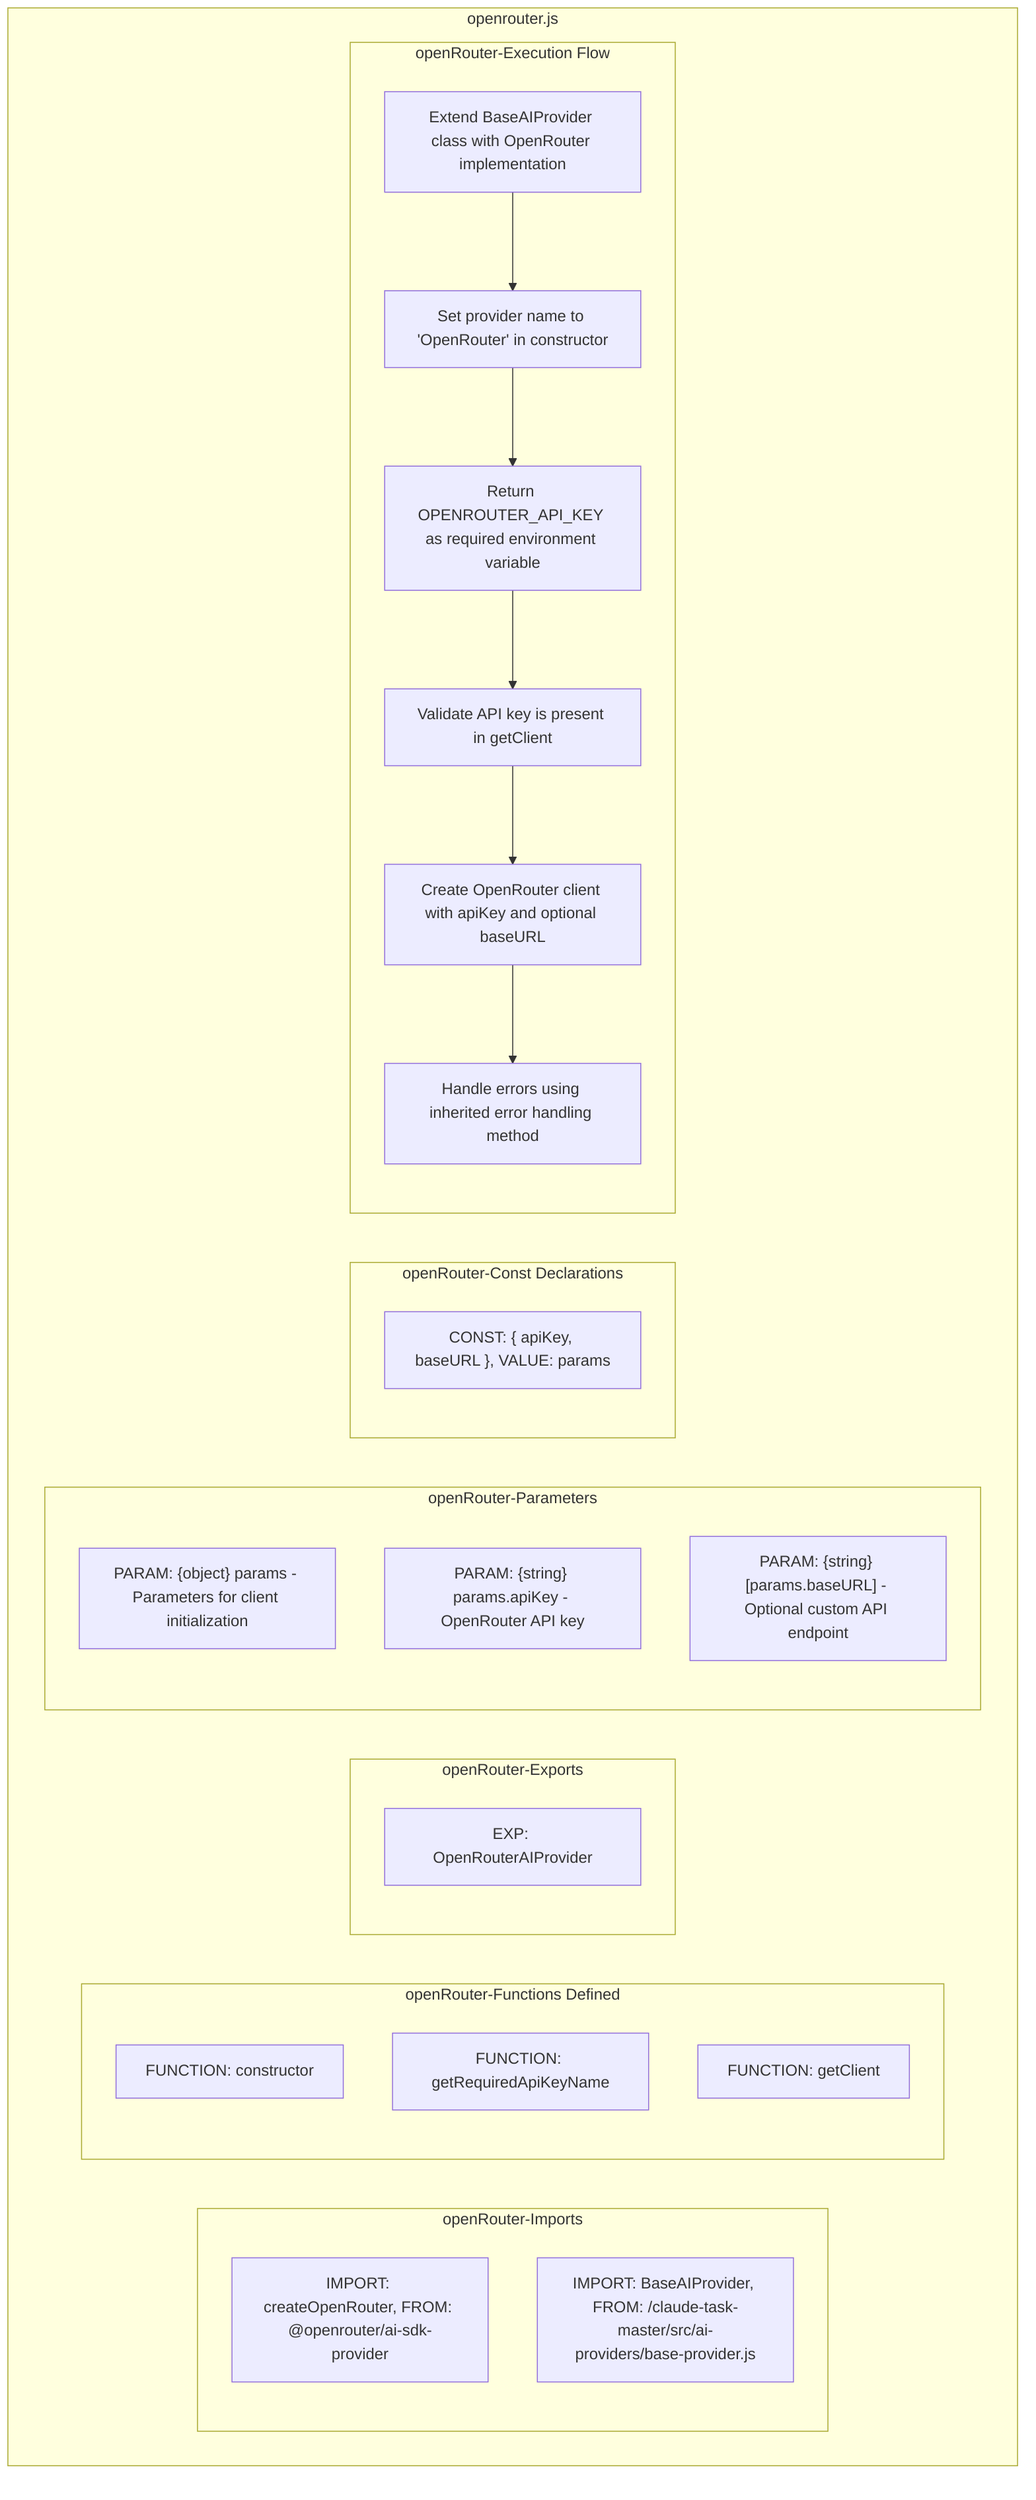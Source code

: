 flowchart TB
    subgraph openRouter-Imports["openRouter-Imports"]
        I1["IMPORT: createOpenRouter, FROM: @openrouter/ai-sdk-provider"]
        I2["IMPORT: BaseAIProvider, FROM: /claude-task-master/src/ai-providers/base-provider.js"]
    end
    
    subgraph openRouter-FunctionsDefined["openRouter-Functions Defined"]
        FU1["FUNCTION: constructor"]
        FU2["FUNCTION: getRequiredApiKeyName"]
        FU3["FUNCTION: getClient"]
    end
    
    subgraph openRouter-Exports["openRouter-Exports"]
        E1["EXP: OpenRouterAIProvider"]
    end
    
    subgraph openRouter-Parameters["openRouter-Parameters"]
        P1["PARAM: {object} params - Parameters for client initialization"]
        P2["PARAM: {string} params.apiKey - OpenRouter API key"]
        P3["PARAM: {string} [params.baseURL] - Optional custom API endpoint"]
    end
    
    subgraph openRouter-Constants["openRouter-Const Declarations"]
        C1["CONST: { apiKey, baseURL }, VALUE: params"]
    end
    
    subgraph openRouter-ExecutionFlow["openRouter-Execution Flow"]
        FL1["Extend BaseAIProvider class with OpenRouter implementation"]
        FL2["Set provider name to 'OpenRouter' in constructor"]
        FL3["Return OPENROUTER_API_KEY as required environment variable"]
        FL4["Validate API key is present in getClient"]
        FL5["Create OpenRouter client with apiKey and optional baseURL"]
        FL6["Handle errors using inherited error handling method"]
    end
    
    subgraph openRouter["openrouter.js"]
        openRouter-Imports
        openRouter-FunctionsDefined
        openRouter-Exports
        openRouter-Parameters
        openRouter-Constants
        openRouter-ExecutionFlow
    end
    
    FL1 --> FL2
    FL2 --> FL3
    FL3 --> FL4
    FL4 --> FL5
    FL5 --> FL6